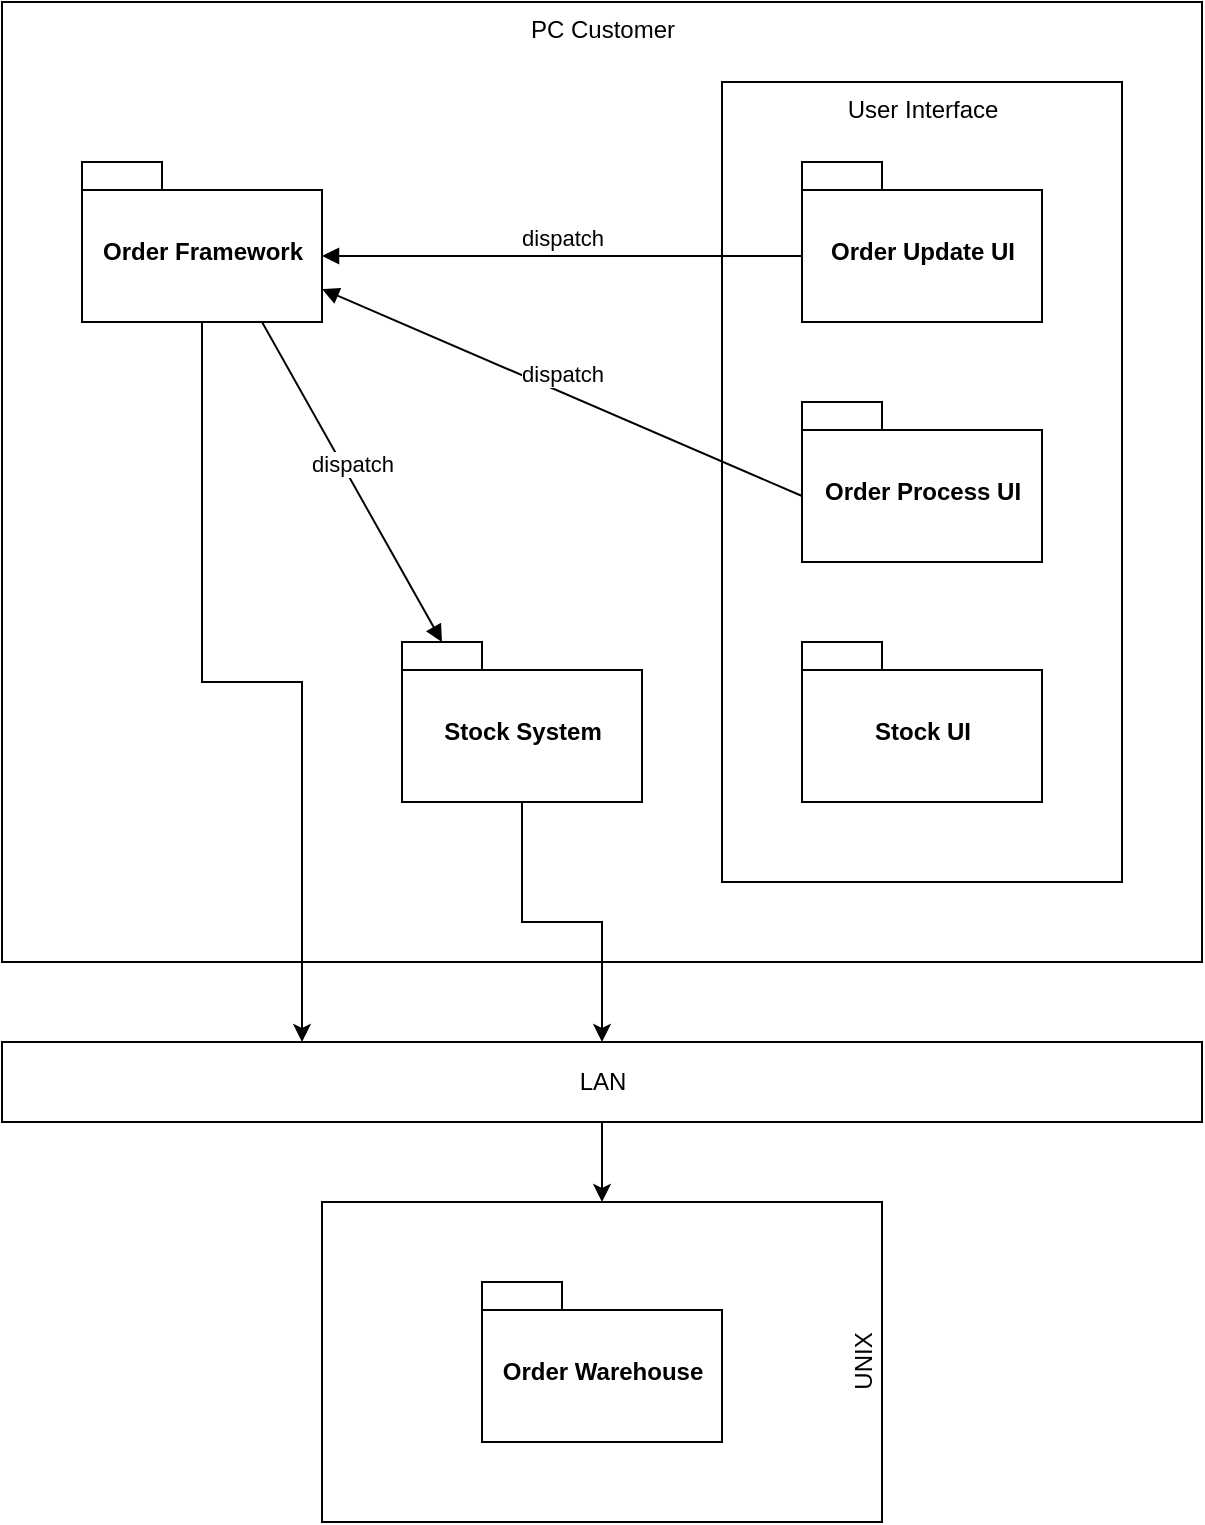 <mxfile version="20.3.0" type="device"><diagram id="ZcNbmnQRRjsoJuiDq5uj" name="Page-1"><mxGraphModel dx="1038" dy="641" grid="1" gridSize="10" guides="1" tooltips="1" connect="1" arrows="1" fold="1" page="1" pageScale="1" pageWidth="850" pageHeight="1100" math="0" shadow="0"><root><mxCell id="0"/><mxCell id="1" parent="0"/><mxCell id="25tu-KqIzQwG4ZMOgvRm-9" value="PC Customer" style="html=1;verticalAlign=top;" vertex="1" parent="1"><mxGeometry x="120" y="40" width="600" height="480" as="geometry"/></mxCell><mxCell id="25tu-KqIzQwG4ZMOgvRm-6" value="User Interface" style="html=1;verticalAlign=top;" vertex="1" parent="1"><mxGeometry x="480" y="80" width="200" height="400" as="geometry"/></mxCell><mxCell id="25tu-KqIzQwG4ZMOgvRm-1" value="Order Update UI" style="shape=folder;fontStyle=1;spacingTop=10;tabWidth=40;tabHeight=14;tabPosition=left;html=1;" vertex="1" parent="1"><mxGeometry x="520" y="120" width="120" height="80" as="geometry"/></mxCell><mxCell id="25tu-KqIzQwG4ZMOgvRm-4" value="Order Process UI" style="shape=folder;fontStyle=1;spacingTop=10;tabWidth=40;tabHeight=14;tabPosition=left;html=1;" vertex="1" parent="1"><mxGeometry x="520" y="240" width="120" height="80" as="geometry"/></mxCell><mxCell id="25tu-KqIzQwG4ZMOgvRm-5" value="Stock UI" style="shape=folder;fontStyle=1;spacingTop=10;tabWidth=40;tabHeight=14;tabPosition=left;html=1;" vertex="1" parent="1"><mxGeometry x="520" y="360" width="120" height="80" as="geometry"/></mxCell><mxCell id="25tu-KqIzQwG4ZMOgvRm-15" value="" style="edgeStyle=orthogonalEdgeStyle;rounded=0;orthogonalLoop=1;jettySize=auto;html=1;entryX=0.5;entryY=0;entryDx=0;entryDy=0;" edge="1" parent="1" source="25tu-KqIzQwG4ZMOgvRm-7" target="25tu-KqIzQwG4ZMOgvRm-10"><mxGeometry relative="1" as="geometry"><mxPoint x="380" y="530" as="targetPoint"/></mxGeometry></mxCell><mxCell id="25tu-KqIzQwG4ZMOgvRm-7" value="Stock System" style="shape=folder;fontStyle=1;spacingTop=10;tabWidth=40;tabHeight=14;tabPosition=left;html=1;" vertex="1" parent="1"><mxGeometry x="320" y="360" width="120" height="80" as="geometry"/></mxCell><mxCell id="25tu-KqIzQwG4ZMOgvRm-17" value="" style="edgeStyle=orthogonalEdgeStyle;rounded=0;orthogonalLoop=1;jettySize=auto;html=1;entryX=0.25;entryY=0;entryDx=0;entryDy=0;" edge="1" parent="1" source="25tu-KqIzQwG4ZMOgvRm-8" target="25tu-KqIzQwG4ZMOgvRm-10"><mxGeometry relative="1" as="geometry"><mxPoint x="220" y="290" as="targetPoint"/></mxGeometry></mxCell><mxCell id="25tu-KqIzQwG4ZMOgvRm-8" value="Order Framework" style="shape=folder;fontStyle=1;spacingTop=10;tabWidth=40;tabHeight=14;tabPosition=left;html=1;" vertex="1" parent="1"><mxGeometry x="160" y="120" width="120" height="80" as="geometry"/></mxCell><mxCell id="25tu-KqIzQwG4ZMOgvRm-13" value="" style="edgeStyle=orthogonalEdgeStyle;rounded=0;orthogonalLoop=1;jettySize=auto;html=1;entryX=0.5;entryY=0;entryDx=0;entryDy=0;" edge="1" parent="1" source="25tu-KqIzQwG4ZMOgvRm-10" target="25tu-KqIzQwG4ZMOgvRm-11"><mxGeometry relative="1" as="geometry"/></mxCell><mxCell id="25tu-KqIzQwG4ZMOgvRm-10" value="LAN" style="html=1;" vertex="1" parent="1"><mxGeometry x="120" y="560" width="600" height="40" as="geometry"/></mxCell><mxCell id="25tu-KqIzQwG4ZMOgvRm-11" value="UNIX" style="html=1;verticalAlign=bottom;align=center;spacingRight=0;horizontal=0;" vertex="1" parent="1"><mxGeometry x="280" y="640" width="280" height="160" as="geometry"/></mxCell><mxCell id="25tu-KqIzQwG4ZMOgvRm-12" value="Order Warehouse" style="shape=folder;fontStyle=1;spacingTop=10;tabWidth=40;tabHeight=14;tabPosition=left;html=1;" vertex="1" parent="1"><mxGeometry x="360" y="680" width="120" height="80" as="geometry"/></mxCell><mxCell id="25tu-KqIzQwG4ZMOgvRm-18" value="dispatch" style="html=1;verticalAlign=bottom;endArrow=block;rounded=0;exitX=0.75;exitY=1;exitDx=0;exitDy=0;exitPerimeter=0;entryX=0;entryY=0;entryDx=20;entryDy=0;entryPerimeter=0;" edge="1" parent="1" source="25tu-KqIzQwG4ZMOgvRm-8" target="25tu-KqIzQwG4ZMOgvRm-7"><mxGeometry width="80" relative="1" as="geometry"><mxPoint x="810" y="670" as="sourcePoint"/><mxPoint x="700" y="670" as="targetPoint"/></mxGeometry></mxCell><mxCell id="25tu-KqIzQwG4ZMOgvRm-19" value="dispatch" style="html=1;verticalAlign=bottom;endArrow=block;rounded=0;exitX=0;exitY=0;exitDx=0;exitDy=47;exitPerimeter=0;entryX=0;entryY=0;entryDx=120;entryDy=47;entryPerimeter=0;" edge="1" parent="1" source="25tu-KqIzQwG4ZMOgvRm-1" target="25tu-KqIzQwG4ZMOgvRm-8"><mxGeometry width="80" relative="1" as="geometry"><mxPoint x="380" y="400" as="sourcePoint"/><mxPoint x="790" y="590" as="targetPoint"/></mxGeometry></mxCell><mxCell id="25tu-KqIzQwG4ZMOgvRm-20" value="dispatch" style="html=1;verticalAlign=bottom;endArrow=block;rounded=0;exitX=0;exitY=0;exitDx=0;exitDy=47;exitPerimeter=0;entryX=0;entryY=0;entryDx=120;entryDy=63.5;entryPerimeter=0;" edge="1" parent="1" source="25tu-KqIzQwG4ZMOgvRm-4" target="25tu-KqIzQwG4ZMOgvRm-8"><mxGeometry width="80" relative="1" as="geometry"><mxPoint x="810" y="670" as="sourcePoint"/><mxPoint x="610" y="680" as="targetPoint"/></mxGeometry></mxCell></root></mxGraphModel></diagram></mxfile>